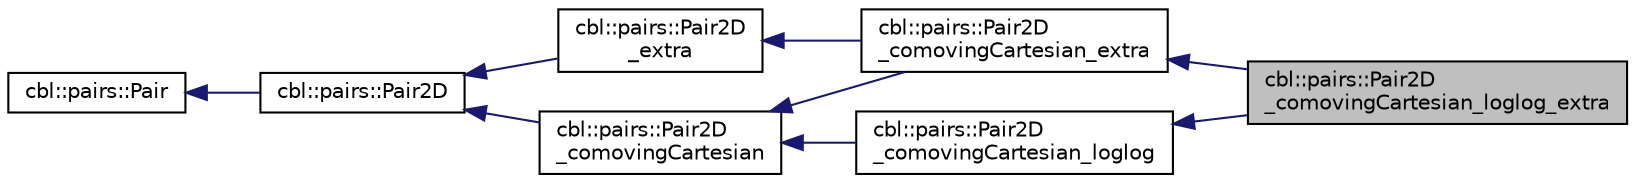 digraph "cbl::pairs::Pair2D_comovingCartesian_loglog_extra"
{
  edge [fontname="Helvetica",fontsize="10",labelfontname="Helvetica",labelfontsize="10"];
  node [fontname="Helvetica",fontsize="10",shape=record];
  rankdir="LR";
  Node7 [label="cbl::pairs::Pair2D\l_comovingCartesian_loglog_extra",height=0.2,width=0.4,color="black", fillcolor="grey75", style="filled", fontcolor="black"];
  Node8 -> Node7 [dir="back",color="midnightblue",fontsize="10",style="solid",fontname="Helvetica"];
  Node8 [label="cbl::pairs::Pair2D\l_comovingCartesian_extra",height=0.2,width=0.4,color="black", fillcolor="white", style="filled",URL="$d3/de4/classcbl_1_1pairs_1_1Pair2D__comovingCartesian__extra.html",tooltip="The class Pair2D_comovingCartesian_extra. "];
  Node9 -> Node8 [dir="back",color="midnightblue",fontsize="10",style="solid",fontname="Helvetica"];
  Node9 [label="cbl::pairs::Pair2D\l_extra",height=0.2,width=0.4,color="black", fillcolor="white", style="filled",URL="$df/d86/classcbl_1_1pairs_1_1Pair2D__extra.html",tooltip="The class Pair2D_extra. "];
  Node10 -> Node9 [dir="back",color="midnightblue",fontsize="10",style="solid",fontname="Helvetica"];
  Node10 [label="cbl::pairs::Pair2D",height=0.2,width=0.4,color="black", fillcolor="white", style="filled",URL="$d6/d99/classcbl_1_1pairs_1_1Pair2D.html",tooltip="The class Pair2D. "];
  Node11 -> Node10 [dir="back",color="midnightblue",fontsize="10",style="solid",fontname="Helvetica"];
  Node11 [label="cbl::pairs::Pair",height=0.2,width=0.4,color="black", fillcolor="white", style="filled",URL="$d2/db5/classcbl_1_1pairs_1_1Pair.html",tooltip="The class Pair. "];
  Node12 -> Node8 [dir="back",color="midnightblue",fontsize="10",style="solid",fontname="Helvetica"];
  Node12 [label="cbl::pairs::Pair2D\l_comovingCartesian",height=0.2,width=0.4,color="black", fillcolor="white", style="filled",URL="$d1/d56/classcbl_1_1pairs_1_1Pair2D__comovingCartesian.html",tooltip="The class Pair2D_comovingCartesian. "];
  Node10 -> Node12 [dir="back",color="midnightblue",fontsize="10",style="solid",fontname="Helvetica"];
  Node13 -> Node7 [dir="back",color="midnightblue",fontsize="10",style="solid",fontname="Helvetica"];
  Node13 [label="cbl::pairs::Pair2D\l_comovingCartesian_loglog",height=0.2,width=0.4,color="black", fillcolor="white", style="filled",URL="$d1/d31/classcbl_1_1pairs_1_1Pair2D__comovingCartesian__loglog.html",tooltip="The class Pair2D_comovingCartesian_loglog. "];
  Node12 -> Node13 [dir="back",color="midnightblue",fontsize="10",style="solid",fontname="Helvetica"];
}
